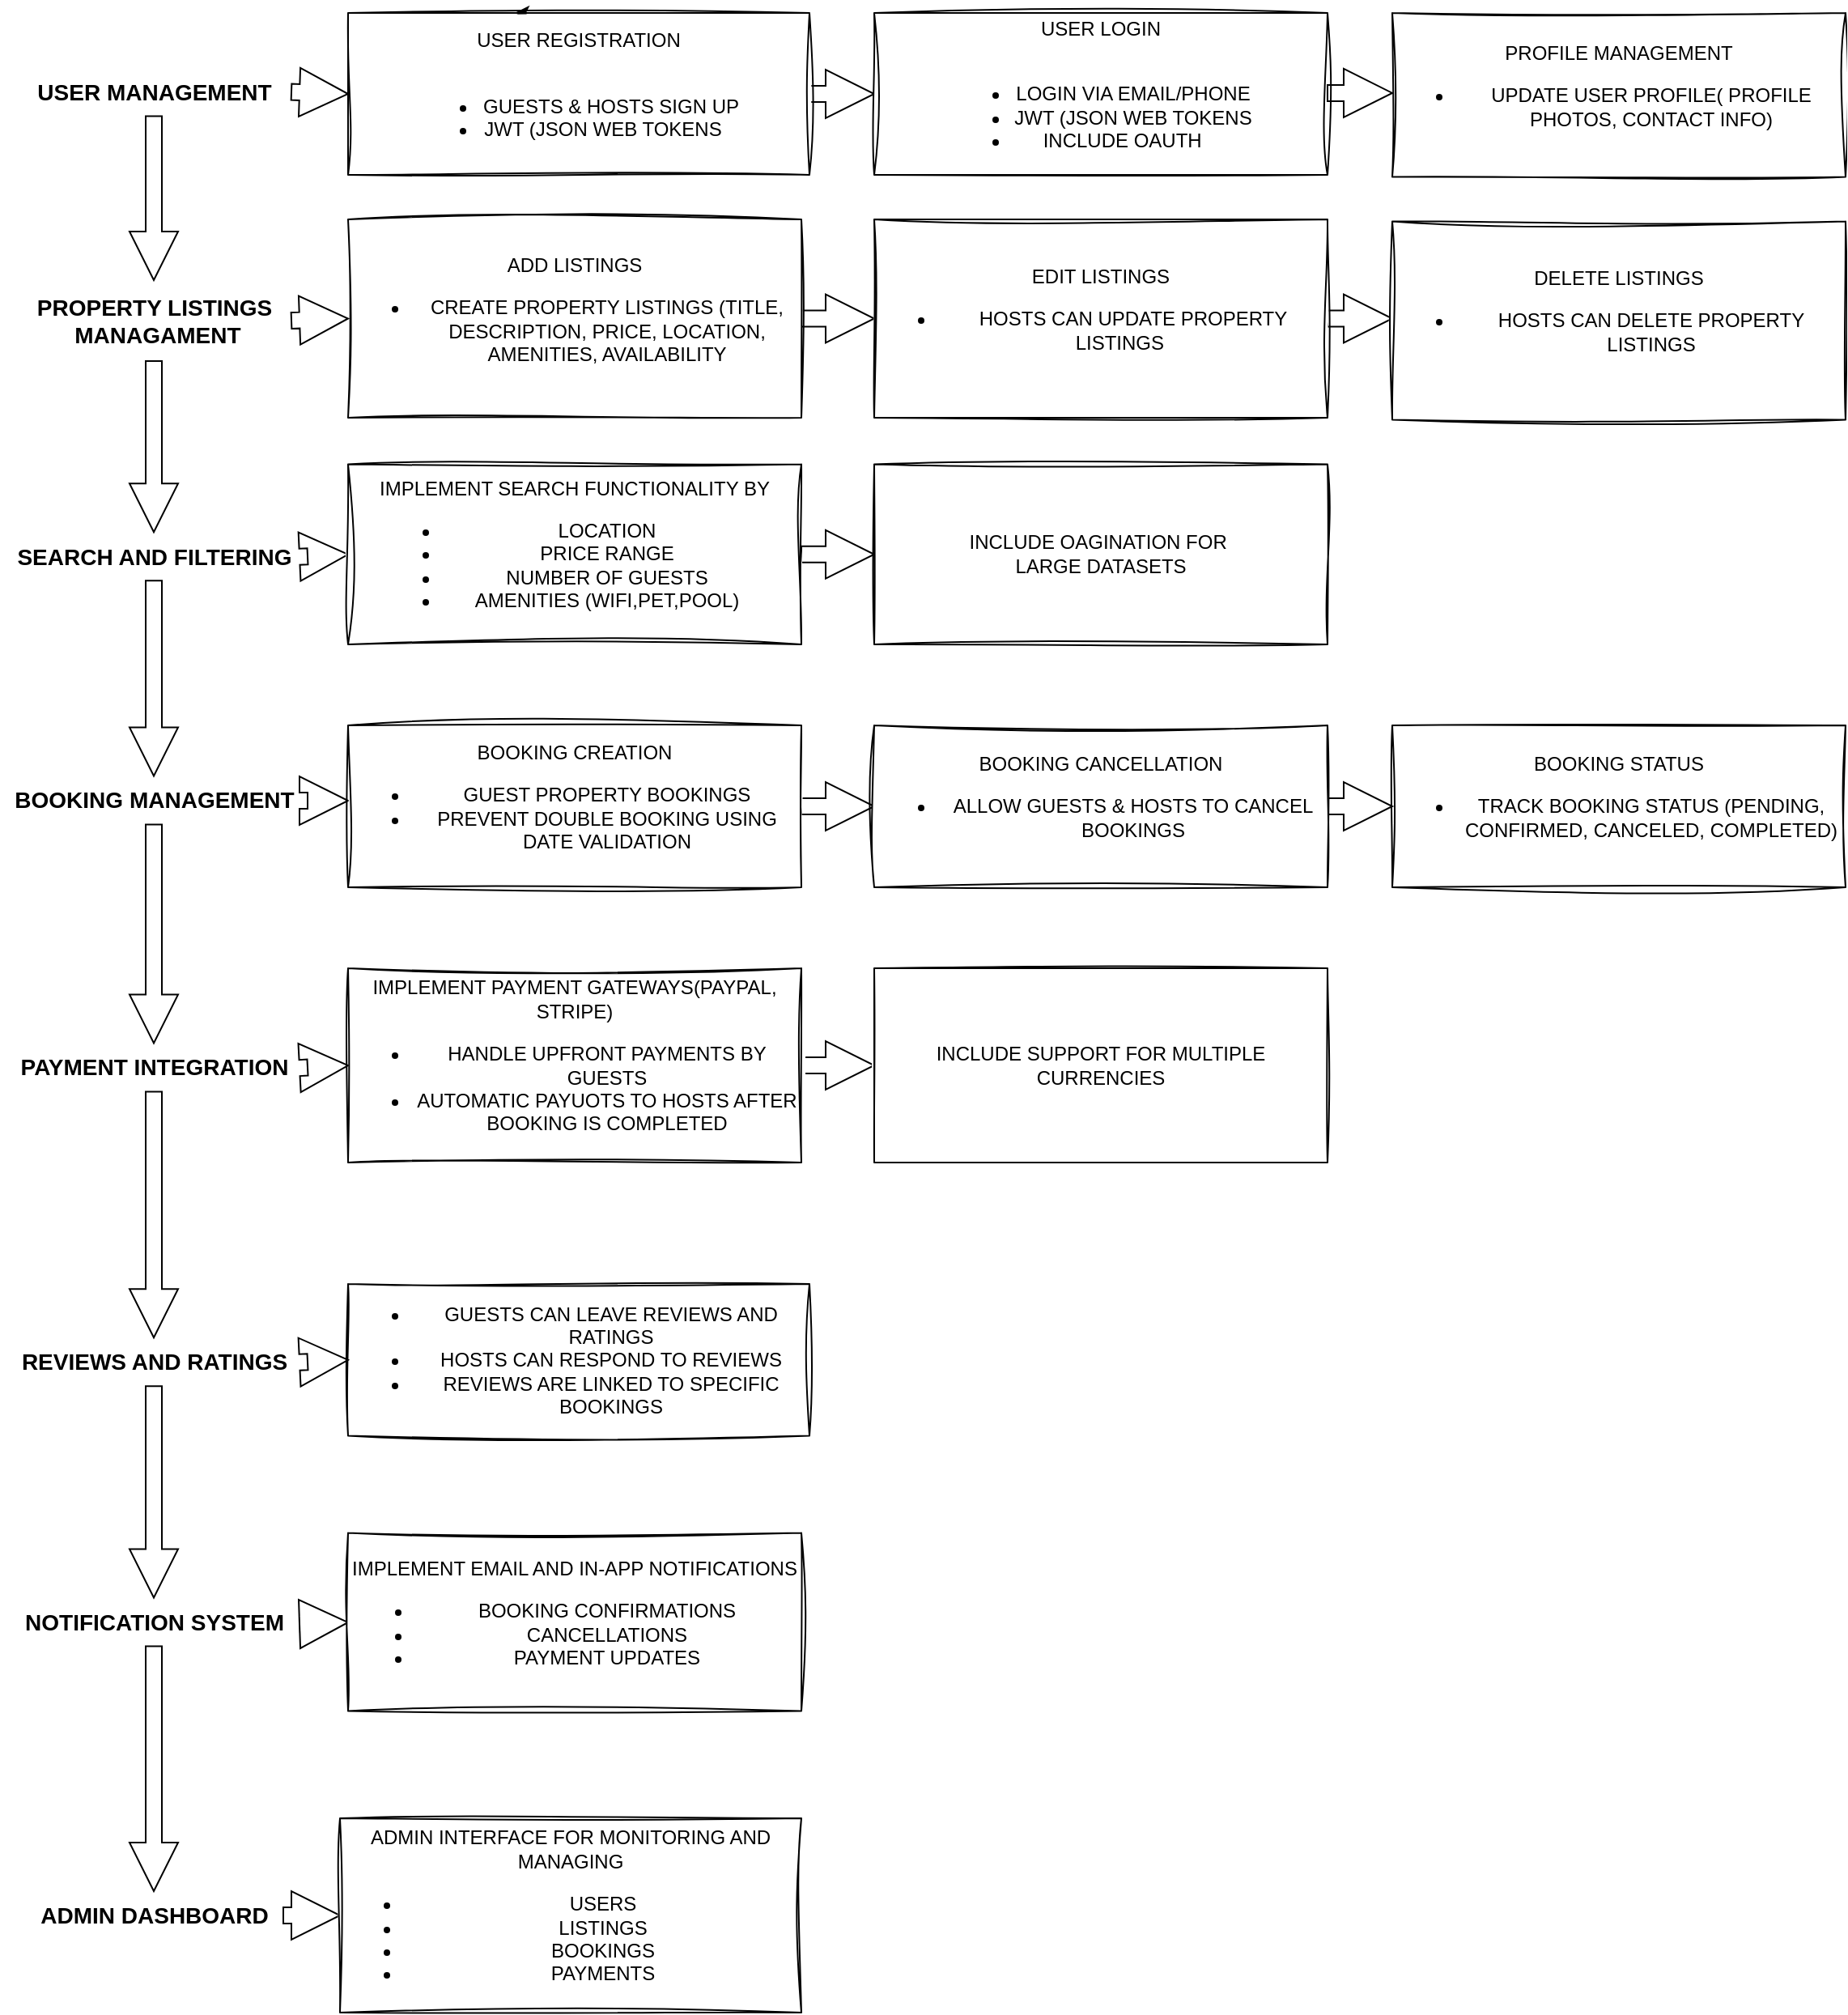 <mxfile version="24.8.6">
  <diagram name="Page-1" id="Ssu0Y0EFzGmmgKaoJ4Rl">
    <mxGraphModel dx="1434" dy="744" grid="1" gridSize="10" guides="1" tooltips="1" connect="1" arrows="1" fold="1" page="1" pageScale="1" pageWidth="827" pageHeight="1169" math="0" shadow="0">
      <root>
        <mxCell id="0" />
        <mxCell id="1" parent="0" />
        <mxCell id="3olijA8-65Erff1TvcpX-17" value="" style="edgeStyle=orthogonalEdgeStyle;rounded=0;orthogonalLoop=1;jettySize=auto;html=1;shape=arrow;" edge="1" parent="1" source="3olijA8-65Erff1TvcpX-7" target="3olijA8-65Erff1TvcpX-8">
          <mxGeometry relative="1" as="geometry" />
        </mxCell>
        <mxCell id="3olijA8-65Erff1TvcpX-19" value="" style="edgeStyle=orthogonalEdgeStyle;rounded=0;orthogonalLoop=1;jettySize=auto;html=1;shape=arrow;fontStyle=1;fontSize=14;" edge="1" parent="1" source="3olijA8-65Erff1TvcpX-7" target="3olijA8-65Erff1TvcpX-18">
          <mxGeometry relative="1" as="geometry" />
        </mxCell>
        <mxCell id="3olijA8-65Erff1TvcpX-7" value="USER MANAGEMENT" style="text;html=1;align=center;verticalAlign=middle;resizable=0;points=[];autosize=1;strokeColor=none;fillColor=none;fontStyle=1;fontSize=14;" vertex="1" parent="1">
          <mxGeometry x="50" y="73.75" width="170" height="30" as="geometry" />
        </mxCell>
        <mxCell id="3olijA8-65Erff1TvcpX-15" style="edgeStyle=orthogonalEdgeStyle;rounded=0;orthogonalLoop=1;jettySize=auto;html=1;exitX=0.5;exitY=0;exitDx=0;exitDy=0;" edge="1" parent="1" source="3olijA8-65Erff1TvcpX-8">
          <mxGeometry relative="1" as="geometry">
            <mxPoint x="358" y="40" as="targetPoint" />
          </mxGeometry>
        </mxCell>
        <mxCell id="3olijA8-65Erff1TvcpX-16" value="" style="edgeStyle=orthogonalEdgeStyle;rounded=0;orthogonalLoop=1;jettySize=auto;html=1;shape=arrow;" edge="1" parent="1" source="3olijA8-65Erff1TvcpX-8" target="3olijA8-65Erff1TvcpX-11">
          <mxGeometry relative="1" as="geometry" />
        </mxCell>
        <mxCell id="3olijA8-65Erff1TvcpX-8" value="USER REGISTRATION&lt;div&gt;&lt;br&gt;&lt;/div&gt;&lt;div&gt;&lt;ul&gt;&lt;li&gt;GUESTS &amp;amp; HOSTS SIGN UP&lt;/li&gt;&lt;li&gt;JWT (JSON WEB TOKENS&amp;nbsp; &amp;nbsp;&lt;/li&gt;&lt;/ul&gt;&lt;/div&gt;" style="whiteSpace=wrap;html=1;sketch=1;curveFitting=1;jiggle=2;" vertex="1" parent="1">
          <mxGeometry x="255" y="40" width="285" height="100" as="geometry" />
        </mxCell>
        <mxCell id="3olijA8-65Erff1TvcpX-13" value="" style="edgeStyle=orthogonalEdgeStyle;rounded=0;orthogonalLoop=1;jettySize=auto;html=1;shape=arrow;" edge="1" parent="1" source="3olijA8-65Erff1TvcpX-11">
          <mxGeometry relative="1" as="geometry">
            <mxPoint x="900" y="89.45" as="targetPoint" />
          </mxGeometry>
        </mxCell>
        <mxCell id="3olijA8-65Erff1TvcpX-11" value="USER LOGIN&lt;div&gt;&lt;br&gt;&lt;/div&gt;&lt;div&gt;&lt;ul&gt;&lt;li&gt;LOGIN VIA EMAIL/PHONE&lt;/li&gt;&lt;li&gt;JWT (JSON WEB TOKENS&lt;/li&gt;&lt;li&gt;INCLUDE OAUTH&amp;nbsp; &amp;nbsp;&amp;nbsp;&lt;/li&gt;&lt;/ul&gt;&lt;/div&gt;" style="whiteSpace=wrap;html=1;sketch=1;curveFitting=1;jiggle=2;" vertex="1" parent="1">
          <mxGeometry x="580" y="40" width="280" height="100" as="geometry" />
        </mxCell>
        <mxCell id="3olijA8-65Erff1TvcpX-12" value="PROFILE MANAGEMENT&lt;div&gt;&lt;ul&gt;&lt;li&gt;UPDATE USER PROFILE( PROFILE PHOTOS, CONTACT INFO)&lt;/li&gt;&lt;/ul&gt;&lt;/div&gt;" style="whiteSpace=wrap;html=1;sketch=1;curveFitting=1;jiggle=2;" vertex="1" parent="1">
          <mxGeometry x="900" y="40" width="280" height="101.25" as="geometry" />
        </mxCell>
        <mxCell id="3olijA8-65Erff1TvcpX-27" value="" style="edgeStyle=orthogonalEdgeStyle;rounded=0;orthogonalLoop=1;jettySize=auto;html=1;shape=arrow;fontStyle=1;fontSize=14;" edge="1" parent="1" source="3olijA8-65Erff1TvcpX-18" target="3olijA8-65Erff1TvcpX-26">
          <mxGeometry relative="1" as="geometry" />
        </mxCell>
        <mxCell id="3olijA8-65Erff1TvcpX-61" value="" style="edgeStyle=orthogonalEdgeStyle;rounded=0;orthogonalLoop=1;jettySize=auto;html=1;shape=arrow;" edge="1" parent="1" source="3olijA8-65Erff1TvcpX-18" target="3olijA8-65Erff1TvcpX-20">
          <mxGeometry relative="1" as="geometry" />
        </mxCell>
        <mxCell id="3olijA8-65Erff1TvcpX-18" value="PROPERTY LISTINGS&lt;div style=&quot;font-size: 14px;&quot;&gt;&amp;nbsp;MANAGAMENT&lt;/div&gt;" style="text;html=1;align=center;verticalAlign=middle;resizable=0;points=[];autosize=1;strokeColor=none;fillColor=none;fontStyle=1;fontSize=14;" vertex="1" parent="1">
          <mxGeometry x="50" y="205" width="170" height="50" as="geometry" />
        </mxCell>
        <mxCell id="3olijA8-65Erff1TvcpX-23" value="" style="edgeStyle=orthogonalEdgeStyle;rounded=0;orthogonalLoop=1;jettySize=auto;html=1;shape=arrow;" edge="1" parent="1" source="3olijA8-65Erff1TvcpX-20" target="3olijA8-65Erff1TvcpX-22">
          <mxGeometry relative="1" as="geometry" />
        </mxCell>
        <mxCell id="3olijA8-65Erff1TvcpX-20" value="ADD LISTINGS&lt;div&gt;&lt;ul&gt;&lt;li&gt;CREATE PROPERTY LISTINGS (TITLE, DESCRIPTION, PRICE, LOCATION, AMENITIES, AVAILABILITY&lt;/li&gt;&lt;/ul&gt;&lt;/div&gt;" style="whiteSpace=wrap;html=1;sketch=1;curveFitting=1;jiggle=2;" vertex="1" parent="1">
          <mxGeometry x="255" y="167.5" width="280" height="122.5" as="geometry" />
        </mxCell>
        <mxCell id="3olijA8-65Erff1TvcpX-25" value="" style="edgeStyle=orthogonalEdgeStyle;rounded=0;orthogonalLoop=1;jettySize=auto;html=1;shape=arrow;" edge="1" parent="1" source="3olijA8-65Erff1TvcpX-22">
          <mxGeometry relative="1" as="geometry">
            <mxPoint x="900" y="228.75" as="targetPoint" />
          </mxGeometry>
        </mxCell>
        <mxCell id="3olijA8-65Erff1TvcpX-22" value="EDIT LISTINGS&lt;div&gt;&lt;ul&gt;&lt;li&gt;HOSTS CAN UPDATE PROPERTY LISTINGS&amp;nbsp; &amp;nbsp; &amp;nbsp;&lt;/li&gt;&lt;/ul&gt;&lt;/div&gt;" style="whiteSpace=wrap;html=1;sketch=1;curveFitting=1;jiggle=2;" vertex="1" parent="1">
          <mxGeometry x="580" y="167.5" width="280" height="122.5" as="geometry" />
        </mxCell>
        <mxCell id="3olijA8-65Erff1TvcpX-24" value="DELETE LISTINGS&lt;div&gt;&lt;ul&gt;&lt;li&gt;HOSTS CAN DELETE PROPERTY LISTINGS&lt;/li&gt;&lt;/ul&gt;&lt;/div&gt;" style="whiteSpace=wrap;html=1;sketch=1;curveFitting=1;jiggle=2;" vertex="1" parent="1">
          <mxGeometry x="900" y="168.75" width="280" height="122.5" as="geometry" />
        </mxCell>
        <mxCell id="3olijA8-65Erff1TvcpX-29" value="" style="edgeStyle=orthogonalEdgeStyle;rounded=0;orthogonalLoop=1;jettySize=auto;html=1;shape=arrow;" edge="1" parent="1" source="3olijA8-65Erff1TvcpX-26" target="3olijA8-65Erff1TvcpX-28">
          <mxGeometry relative="1" as="geometry" />
        </mxCell>
        <mxCell id="3olijA8-65Erff1TvcpX-33" value="" style="edgeStyle=orthogonalEdgeStyle;rounded=0;orthogonalLoop=1;jettySize=auto;html=1;shape=arrow;fontStyle=1;fontSize=14;" edge="1" parent="1" source="3olijA8-65Erff1TvcpX-26" target="3olijA8-65Erff1TvcpX-32">
          <mxGeometry relative="1" as="geometry" />
        </mxCell>
        <mxCell id="3olijA8-65Erff1TvcpX-26" value="SEARCH AND FILTERING" style="text;html=1;align=center;verticalAlign=middle;resizable=0;points=[];autosize=1;strokeColor=none;fillColor=none;fontStyle=1;fontSize=14;" vertex="1" parent="1">
          <mxGeometry x="40" y="360.63" width="190" height="30" as="geometry" />
        </mxCell>
        <mxCell id="3olijA8-65Erff1TvcpX-31" value="" style="edgeStyle=orthogonalEdgeStyle;rounded=0;orthogonalLoop=1;jettySize=auto;html=1;shape=arrow;" edge="1" parent="1" source="3olijA8-65Erff1TvcpX-28" target="3olijA8-65Erff1TvcpX-30">
          <mxGeometry relative="1" as="geometry" />
        </mxCell>
        <mxCell id="3olijA8-65Erff1TvcpX-28" value="IMPLEMENT SEARCH FUNCTIONALITY BY&lt;div&gt;&lt;ul&gt;&lt;li&gt;LOCATION&lt;/li&gt;&lt;li&gt;PRICE RANGE&lt;/li&gt;&lt;li&gt;NUMBER OF GUESTS&lt;/li&gt;&lt;li&gt;AMENITIES (WIFI,PET,POOL)&lt;/li&gt;&lt;/ul&gt;&lt;/div&gt;" style="whiteSpace=wrap;html=1;sketch=1;curveFitting=1;jiggle=2;" vertex="1" parent="1">
          <mxGeometry x="255" y="318.75" width="280" height="111.25" as="geometry" />
        </mxCell>
        <mxCell id="3olijA8-65Erff1TvcpX-30" value="INCLUDE OAGINATION FOR&amp;nbsp;&lt;div&gt;LARGE DATASETS&lt;/div&gt;" style="whiteSpace=wrap;html=1;sketch=1;curveFitting=1;jiggle=2;" vertex="1" parent="1">
          <mxGeometry x="580" y="318.75" width="280" height="111.25" as="geometry" />
        </mxCell>
        <mxCell id="3olijA8-65Erff1TvcpX-35" value="" style="edgeStyle=elbowEdgeStyle;rounded=0;orthogonalLoop=1;jettySize=auto;html=1;elbow=vertical;shape=arrow;" edge="1" parent="1" source="3olijA8-65Erff1TvcpX-32" target="3olijA8-65Erff1TvcpX-34">
          <mxGeometry relative="1" as="geometry" />
        </mxCell>
        <mxCell id="3olijA8-65Erff1TvcpX-44" value="" style="edgeStyle=orthogonalEdgeStyle;rounded=0;orthogonalLoop=1;jettySize=auto;html=1;shape=arrow;fontStyle=1;fontSize=14;" edge="1" parent="1" source="3olijA8-65Erff1TvcpX-32" target="3olijA8-65Erff1TvcpX-43">
          <mxGeometry relative="1" as="geometry" />
        </mxCell>
        <mxCell id="3olijA8-65Erff1TvcpX-32" value="BOOKING MANAGEMENT" style="text;html=1;align=center;verticalAlign=middle;resizable=0;points=[];autosize=1;strokeColor=none;fillColor=none;fontStyle=1;fontSize=14;" vertex="1" parent="1">
          <mxGeometry x="40" y="511.25" width="190" height="30" as="geometry" />
        </mxCell>
        <mxCell id="3olijA8-65Erff1TvcpX-37" value="" style="edgeStyle=orthogonalEdgeStyle;rounded=0;orthogonalLoop=1;jettySize=auto;html=1;shape=arrow;" edge="1" parent="1" source="3olijA8-65Erff1TvcpX-34" target="3olijA8-65Erff1TvcpX-36">
          <mxGeometry relative="1" as="geometry" />
        </mxCell>
        <mxCell id="3olijA8-65Erff1TvcpX-34" value="BOOKING CREATION&lt;div&gt;&lt;ul&gt;&lt;li&gt;GUEST PROPERTY BOOKINGS&lt;/li&gt;&lt;li&gt;PREVENT DOUBLE BOOKING USING DATE VALIDATION&lt;/li&gt;&lt;/ul&gt;&lt;/div&gt;" style="whiteSpace=wrap;html=1;sketch=1;curveFitting=1;jiggle=2;" vertex="1" parent="1">
          <mxGeometry x="255" y="480" width="280" height="100" as="geometry" />
        </mxCell>
        <mxCell id="3olijA8-65Erff1TvcpX-39" value="" style="edgeStyle=orthogonalEdgeStyle;rounded=0;orthogonalLoop=1;jettySize=auto;html=1;shape=arrow;" edge="1" parent="1" source="3olijA8-65Erff1TvcpX-36">
          <mxGeometry relative="1" as="geometry">
            <mxPoint x="900" y="530" as="targetPoint" />
          </mxGeometry>
        </mxCell>
        <mxCell id="3olijA8-65Erff1TvcpX-36" value="BOOKING CANCELLATION&lt;div&gt;&lt;ul&gt;&lt;li&gt;ALLOW GUESTS &amp;amp; HOSTS TO CANCEL BOOKINGS&lt;/li&gt;&lt;/ul&gt;&lt;/div&gt;" style="whiteSpace=wrap;html=1;sketch=1;curveFitting=1;jiggle=2;" vertex="1" parent="1">
          <mxGeometry x="580" y="480" width="280" height="100" as="geometry" />
        </mxCell>
        <mxCell id="3olijA8-65Erff1TvcpX-38" value="BOOKING STATUS&lt;div&gt;&lt;ul&gt;&lt;li&gt;TRACK BOOKING STATUS (PENDING, CONFIRMED, CANCELED, COMPLETED)&lt;/li&gt;&lt;/ul&gt;&lt;/div&gt;" style="whiteSpace=wrap;html=1;sketch=1;curveFitting=1;jiggle=2;" vertex="1" parent="1">
          <mxGeometry x="900" y="480" width="280" height="100" as="geometry" />
        </mxCell>
        <mxCell id="3olijA8-65Erff1TvcpX-46" value="" style="edgeStyle=orthogonalEdgeStyle;rounded=0;orthogonalLoop=1;jettySize=auto;html=1;shape=arrow;" edge="1" parent="1" source="3olijA8-65Erff1TvcpX-43" target="3olijA8-65Erff1TvcpX-45">
          <mxGeometry relative="1" as="geometry" />
        </mxCell>
        <mxCell id="3olijA8-65Erff1TvcpX-50" value="" style="edgeStyle=orthogonalEdgeStyle;rounded=0;orthogonalLoop=1;jettySize=auto;html=1;shape=arrow;fontStyle=1;fontSize=14;" edge="1" parent="1" source="3olijA8-65Erff1TvcpX-43" target="3olijA8-65Erff1TvcpX-49">
          <mxGeometry relative="1" as="geometry" />
        </mxCell>
        <mxCell id="3olijA8-65Erff1TvcpX-43" value="PAYMENT INTEGRATION" style="text;html=1;align=center;verticalAlign=middle;resizable=0;points=[];autosize=1;strokeColor=none;fillColor=none;fontStyle=1;fontSize=14;" vertex="1" parent="1">
          <mxGeometry x="40" y="676.25" width="190" height="30" as="geometry" />
        </mxCell>
        <mxCell id="3olijA8-65Erff1TvcpX-48" value="" style="edgeStyle=orthogonalEdgeStyle;rounded=0;orthogonalLoop=1;jettySize=auto;html=1;shape=arrow;" edge="1" parent="1" source="3olijA8-65Erff1TvcpX-45" target="3olijA8-65Erff1TvcpX-47">
          <mxGeometry relative="1" as="geometry" />
        </mxCell>
        <mxCell id="3olijA8-65Erff1TvcpX-45" value="IMPLEMENT PAYMENT GATEWAYS(PAYPAL, STRIPE)&lt;div&gt;&lt;ul&gt;&lt;li&gt;HANDLE UPFRONT PAYMENTS BY GUESTS&lt;/li&gt;&lt;li&gt;AUTOMATIC PAYUOTS TO HOSTS AFTER BOOKING IS COMPLETED&lt;/li&gt;&lt;/ul&gt;&lt;/div&gt;" style="whiteSpace=wrap;html=1;sketch=1;curveFitting=1;jiggle=2;" vertex="1" parent="1">
          <mxGeometry x="255" y="630" width="280" height="120" as="geometry" />
        </mxCell>
        <mxCell id="3olijA8-65Erff1TvcpX-47" value="INCLUDE SUPPORT FOR MULTIPLE CURRENCIES" style="whiteSpace=wrap;html=1;sketch=1;curveFitting=1;jiggle=2;" vertex="1" parent="1">
          <mxGeometry x="580" y="630" width="280" height="120" as="geometry" />
        </mxCell>
        <mxCell id="3olijA8-65Erff1TvcpX-52" value="" style="edgeStyle=orthogonalEdgeStyle;rounded=0;orthogonalLoop=1;jettySize=auto;html=1;shape=arrow;" edge="1" parent="1" source="3olijA8-65Erff1TvcpX-49" target="3olijA8-65Erff1TvcpX-51">
          <mxGeometry relative="1" as="geometry" />
        </mxCell>
        <mxCell id="3olijA8-65Erff1TvcpX-65" value="" style="edgeStyle=orthogonalEdgeStyle;rounded=0;orthogonalLoop=1;jettySize=auto;html=1;shape=arrow;fontStyle=1;fontSize=14;" edge="1" parent="1" source="3olijA8-65Erff1TvcpX-49" target="3olijA8-65Erff1TvcpX-64">
          <mxGeometry relative="1" as="geometry" />
        </mxCell>
        <mxCell id="3olijA8-65Erff1TvcpX-49" value="REVIEWS AND RATINGS" style="text;html=1;align=center;verticalAlign=middle;resizable=0;points=[];autosize=1;strokeColor=none;fillColor=none;fontStyle=1;fontSize=14;" vertex="1" parent="1">
          <mxGeometry x="40" y="858.13" width="190" height="30" as="geometry" />
        </mxCell>
        <mxCell id="3olijA8-65Erff1TvcpX-51" value="&lt;ul&gt;&lt;li&gt;GUESTS CAN LEAVE REVIEWS AND RATINGS&lt;/li&gt;&lt;li&gt;HOSTS CAN RESPOND TO REVIEWS&lt;/li&gt;&lt;li&gt;REVIEWS ARE LINKED TO SPECIFIC BOOKINGS&lt;/li&gt;&lt;/ul&gt;" style="whiteSpace=wrap;html=1;sketch=1;curveFitting=1;jiggle=2;" vertex="1" parent="1">
          <mxGeometry x="255" y="825" width="285" height="93.75" as="geometry" />
        </mxCell>
        <mxCell id="3olijA8-65Erff1TvcpX-67" value="" style="edgeStyle=orthogonalEdgeStyle;rounded=0;orthogonalLoop=1;jettySize=auto;html=1;shape=arrow;" edge="1" parent="1" source="3olijA8-65Erff1TvcpX-64" target="3olijA8-65Erff1TvcpX-66">
          <mxGeometry relative="1" as="geometry">
            <Array as="points">
              <mxPoint x="230" y="1035" />
              <mxPoint x="230" y="1034" />
            </Array>
          </mxGeometry>
        </mxCell>
        <mxCell id="3olijA8-65Erff1TvcpX-69" value="" style="edgeStyle=orthogonalEdgeStyle;rounded=0;orthogonalLoop=1;jettySize=auto;html=1;shape=arrow;fontStyle=1;fontSize=14;" edge="1" parent="1" source="3olijA8-65Erff1TvcpX-64" target="3olijA8-65Erff1TvcpX-68">
          <mxGeometry relative="1" as="geometry" />
        </mxCell>
        <mxCell id="3olijA8-65Erff1TvcpX-64" value="NOTIFICATION SYSTEM" style="text;html=1;align=center;verticalAlign=middle;resizable=0;points=[];autosize=1;strokeColor=none;fillColor=none;fontStyle=1;fontSize=14;" vertex="1" parent="1">
          <mxGeometry x="45" y="1018.75" width="180" height="30" as="geometry" />
        </mxCell>
        <mxCell id="3olijA8-65Erff1TvcpX-66" value="IMPLEMENT EMAIL AND IN-APP NOTIFICATIONS&lt;div&gt;&lt;ul&gt;&lt;li&gt;BOOKING CONFIRMATIONS&lt;/li&gt;&lt;li&gt;CANCELLATIONS&lt;/li&gt;&lt;li&gt;PAYMENT UPDATES&lt;/li&gt;&lt;/ul&gt;&lt;/div&gt;" style="whiteSpace=wrap;html=1;rounded=0;glass=0;sketch=1;curveFitting=1;jiggle=2;" vertex="1" parent="1">
          <mxGeometry x="255" y="978.75" width="280" height="110" as="geometry" />
        </mxCell>
        <mxCell id="3olijA8-65Erff1TvcpX-71" value="" style="edgeStyle=orthogonalEdgeStyle;rounded=0;orthogonalLoop=1;jettySize=auto;html=1;shape=arrow;" edge="1" parent="1" source="3olijA8-65Erff1TvcpX-68" target="3olijA8-65Erff1TvcpX-70">
          <mxGeometry relative="1" as="geometry" />
        </mxCell>
        <mxCell id="3olijA8-65Erff1TvcpX-68" value="ADMIN DASHBOARD" style="text;html=1;align=center;verticalAlign=middle;resizable=0;points=[];autosize=1;strokeColor=none;fillColor=none;fontStyle=1;fontSize=14;" vertex="1" parent="1">
          <mxGeometry x="55" y="1200" width="160" height="30" as="geometry" />
        </mxCell>
        <mxCell id="3olijA8-65Erff1TvcpX-70" value="ADMIN INTERFACE FOR MONITORING AND MANAGING&lt;div&gt;&lt;ul&gt;&lt;li&gt;USERS&lt;/li&gt;&lt;li&gt;LISTINGS&lt;/li&gt;&lt;li&gt;BOOKINGS&lt;/li&gt;&lt;li&gt;PAYMENTS&lt;/li&gt;&lt;/ul&gt;&lt;/div&gt;" style="whiteSpace=wrap;html=1;sketch=1;curveFitting=1;jiggle=2;" vertex="1" parent="1">
          <mxGeometry x="250" y="1155" width="285" height="120" as="geometry" />
        </mxCell>
      </root>
    </mxGraphModel>
  </diagram>
</mxfile>
